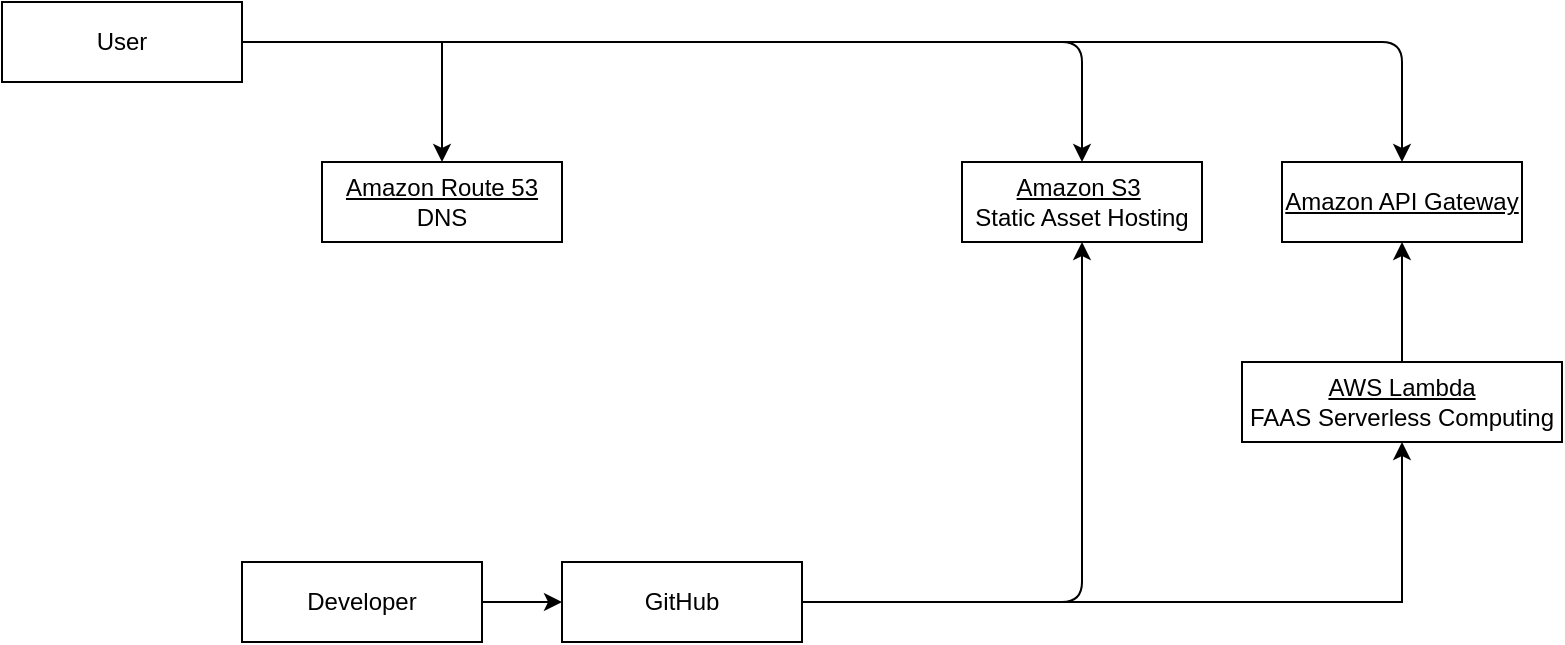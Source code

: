 <mxfile version="12.9.3" type="device"><diagram id="GqrgTQs31rRmIJrzb2jW" name="Page-1"><mxGraphModel dx="1326" dy="806" grid="1" gridSize="10" guides="1" tooltips="1" connect="1" arrows="1" fold="1" page="1" pageScale="1" pageWidth="1100" pageHeight="850" math="0" shadow="0"><root><mxCell id="0"/><mxCell id="1" parent="0"/><mxCell id="cyTjdi9Zh91rqWayXKhr-25" style="edgeStyle=orthogonalEdgeStyle;rounded=0;orthogonalLoop=1;jettySize=auto;html=1;exitX=1;exitY=0.5;exitDx=0;exitDy=0;entryX=0;entryY=0.5;entryDx=0;entryDy=0;" parent="1" source="cyTjdi9Zh91rqWayXKhr-1" target="cyTjdi9Zh91rqWayXKhr-2" edge="1"><mxGeometry relative="1" as="geometry"/></mxCell><mxCell id="cyTjdi9Zh91rqWayXKhr-1" value="Developer" style="rounded=0;whiteSpace=wrap;html=1;" parent="1" vertex="1"><mxGeometry x="160" y="320" width="120" height="40" as="geometry"/></mxCell><mxCell id="cyTjdi9Zh91rqWayXKhr-41" style="edgeStyle=orthogonalEdgeStyle;rounded=0;orthogonalLoop=1;jettySize=auto;html=1;exitX=1;exitY=0.5;exitDx=0;exitDy=0;entryX=0.5;entryY=1;entryDx=0;entryDy=0;" parent="1" source="cyTjdi9Zh91rqWayXKhr-2" target="cyTjdi9Zh91rqWayXKhr-7" edge="1"><mxGeometry relative="1" as="geometry"><mxPoint x="500" y="340" as="targetPoint"/></mxGeometry></mxCell><mxCell id="cyTjdi9Zh91rqWayXKhr-2" value="GitHub" style="rounded=0;whiteSpace=wrap;html=1;" parent="1" vertex="1"><mxGeometry x="320" y="320" width="120" height="40" as="geometry"/></mxCell><mxCell id="cyTjdi9Zh91rqWayXKhr-20" style="edgeStyle=orthogonalEdgeStyle;rounded=0;orthogonalLoop=1;jettySize=auto;html=1;exitX=1;exitY=0.5;exitDx=0;exitDy=0;entryX=0.5;entryY=0;entryDx=0;entryDy=0;" parent="1" source="cyTjdi9Zh91rqWayXKhr-5" target="cyTjdi9Zh91rqWayXKhr-15" edge="1"><mxGeometry relative="1" as="geometry"/></mxCell><mxCell id="cyTjdi9Zh91rqWayXKhr-5" value="User" style="rounded=0;whiteSpace=wrap;html=1;" parent="1" vertex="1"><mxGeometry x="40" y="40" width="120" height="40" as="geometry"/></mxCell><mxCell id="cyTjdi9Zh91rqWayXKhr-6" value="&lt;u&gt;Amazon S3&lt;/u&gt;&amp;nbsp;&lt;br&gt;Static Asset Hosting" style="rounded=0;whiteSpace=wrap;html=1;" parent="1" vertex="1"><mxGeometry x="520" y="120" width="120" height="40" as="geometry"/></mxCell><mxCell id="cyTjdi9Zh91rqWayXKhr-32" style="edgeStyle=orthogonalEdgeStyle;rounded=0;orthogonalLoop=1;jettySize=auto;html=1;exitX=0.5;exitY=0;exitDx=0;exitDy=0;entryX=0.5;entryY=1;entryDx=0;entryDy=0;" parent="1" source="cyTjdi9Zh91rqWayXKhr-7" target="cyTjdi9Zh91rqWayXKhr-8" edge="1"><mxGeometry relative="1" as="geometry"/></mxCell><mxCell id="cyTjdi9Zh91rqWayXKhr-7" value="&lt;u&gt;AWS Lambda&lt;/u&gt;&lt;br&gt;FAAS Serverless Computing" style="rounded=0;whiteSpace=wrap;html=1;" parent="1" vertex="1"><mxGeometry x="660" y="220" width="160" height="40" as="geometry"/></mxCell><mxCell id="cyTjdi9Zh91rqWayXKhr-8" value="&lt;u&gt;Amazon API Gateway&lt;/u&gt;" style="rounded=0;whiteSpace=wrap;html=1;" parent="1" vertex="1"><mxGeometry x="680" y="120" width="120" height="40" as="geometry"/></mxCell><mxCell id="cyTjdi9Zh91rqWayXKhr-15" value="&lt;u&gt;Amazon Route 53&lt;/u&gt;&lt;br&gt;DNS" style="rounded=0;whiteSpace=wrap;html=1;" parent="1" vertex="1"><mxGeometry x="200" y="120" width="120" height="40" as="geometry"/></mxCell><mxCell id="cyTjdi9Zh91rqWayXKhr-22" value="" style="endArrow=classic;html=1;exitX=1;exitY=0.5;exitDx=0;exitDy=0;entryX=0.5;entryY=0;entryDx=0;entryDy=0;" parent="1" source="cyTjdi9Zh91rqWayXKhr-5" target="cyTjdi9Zh91rqWayXKhr-6" edge="1"><mxGeometry width="50" height="50" relative="1" as="geometry"><mxPoint x="460" y="340" as="sourcePoint"/><mxPoint x="510" y="290" as="targetPoint"/><Array as="points"><mxPoint x="580" y="60"/></Array></mxGeometry></mxCell><mxCell id="cyTjdi9Zh91rqWayXKhr-23" value="" style="endArrow=classic;html=1;exitX=1;exitY=0.5;exitDx=0;exitDy=0;entryX=0.5;entryY=0;entryDx=0;entryDy=0;" parent="1" source="cyTjdi9Zh91rqWayXKhr-5" target="cyTjdi9Zh91rqWayXKhr-8" edge="1"><mxGeometry width="50" height="50" relative="1" as="geometry"><mxPoint x="150" y="280" as="sourcePoint"/><mxPoint x="200" y="230" as="targetPoint"/><Array as="points"><mxPoint x="740" y="60"/></Array></mxGeometry></mxCell><mxCell id="RPzi3RoV3WNcd7xFxT9L-3" value="" style="endArrow=classic;html=1;exitX=1;exitY=0.5;exitDx=0;exitDy=0;entryX=0.5;entryY=1;entryDx=0;entryDy=0;" edge="1" parent="1" source="cyTjdi9Zh91rqWayXKhr-2" target="cyTjdi9Zh91rqWayXKhr-6"><mxGeometry width="50" height="50" relative="1" as="geometry"><mxPoint x="520" y="420" as="sourcePoint"/><mxPoint x="570" y="370" as="targetPoint"/><Array as="points"><mxPoint x="580" y="340"/></Array></mxGeometry></mxCell></root></mxGraphModel></diagram></mxfile>